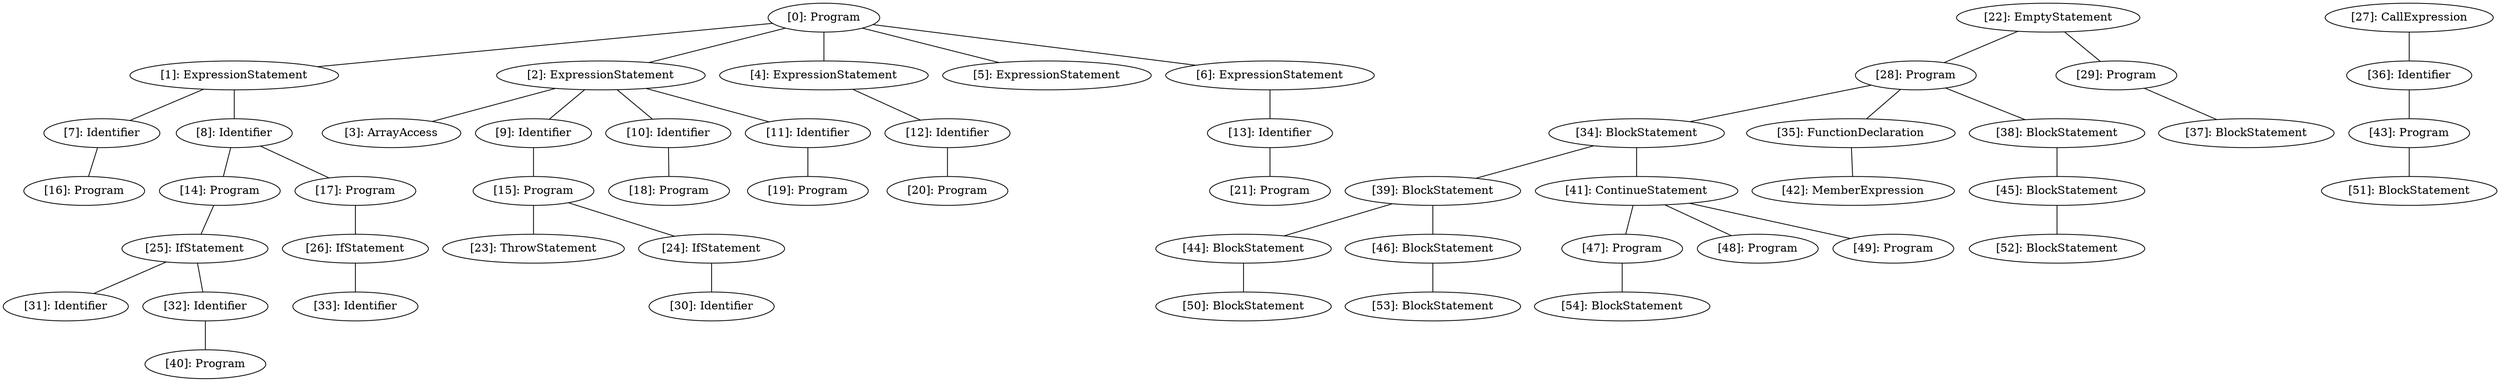 // Result
graph {
	0 [label="[0]: Program"]
	1 [label="[1]: ExpressionStatement"]
	2 [label="[2]: ExpressionStatement"]
	3 [label="[3]: ArrayAccess"]
	4 [label="[4]: ExpressionStatement"]
	5 [label="[5]: ExpressionStatement"]
	6 [label="[6]: ExpressionStatement"]
	7 [label="[7]: Identifier"]
	8 [label="[8]: Identifier"]
	9 [label="[9]: Identifier"]
	10 [label="[10]: Identifier"]
	11 [label="[11]: Identifier"]
	12 [label="[12]: Identifier"]
	13 [label="[13]: Identifier"]
	14 [label="[14]: Program"]
	15 [label="[15]: Program"]
	16 [label="[16]: Program"]
	17 [label="[17]: Program"]
	18 [label="[18]: Program"]
	19 [label="[19]: Program"]
	20 [label="[20]: Program"]
	21 [label="[21]: Program"]
	22 [label="[22]: EmptyStatement"]
	23 [label="[23]: ThrowStatement"]
	24 [label="[24]: IfStatement"]
	25 [label="[25]: IfStatement"]
	26 [label="[26]: IfStatement"]
	27 [label="[27]: CallExpression"]
	28 [label="[28]: Program"]
	29 [label="[29]: Program"]
	30 [label="[30]: Identifier"]
	31 [label="[31]: Identifier"]
	32 [label="[32]: Identifier"]
	33 [label="[33]: Identifier"]
	34 [label="[34]: BlockStatement"]
	35 [label="[35]: FunctionDeclaration"]
	36 [label="[36]: Identifier"]
	37 [label="[37]: BlockStatement"]
	38 [label="[38]: BlockStatement"]
	39 [label="[39]: BlockStatement"]
	40 [label="[40]: Program"]
	41 [label="[41]: ContinueStatement"]
	42 [label="[42]: MemberExpression"]
	43 [label="[43]: Program"]
	44 [label="[44]: BlockStatement"]
	45 [label="[45]: BlockStatement"]
	46 [label="[46]: BlockStatement"]
	47 [label="[47]: Program"]
	48 [label="[48]: Program"]
	49 [label="[49]: Program"]
	50 [label="[50]: BlockStatement"]
	51 [label="[51]: BlockStatement"]
	52 [label="[52]: BlockStatement"]
	53 [label="[53]: BlockStatement"]
	54 [label="[54]: BlockStatement"]
	0 -- 1
	0 -- 2
	0 -- 4
	0 -- 5
	0 -- 6
	1 -- 7
	1 -- 8
	2 -- 3
	2 -- 9
	2 -- 10
	2 -- 11
	4 -- 12
	6 -- 13
	7 -- 16
	8 -- 14
	8 -- 17
	9 -- 15
	10 -- 18
	11 -- 19
	12 -- 20
	13 -- 21
	14 -- 25
	15 -- 23
	15 -- 24
	17 -- 26
	22 -- 28
	22 -- 29
	24 -- 30
	25 -- 31
	25 -- 32
	26 -- 33
	27 -- 36
	28 -- 34
	28 -- 35
	28 -- 38
	29 -- 37
	32 -- 40
	34 -- 39
	34 -- 41
	35 -- 42
	36 -- 43
	38 -- 45
	39 -- 44
	39 -- 46
	41 -- 47
	41 -- 48
	41 -- 49
	43 -- 51
	44 -- 50
	45 -- 52
	46 -- 53
	47 -- 54
}
